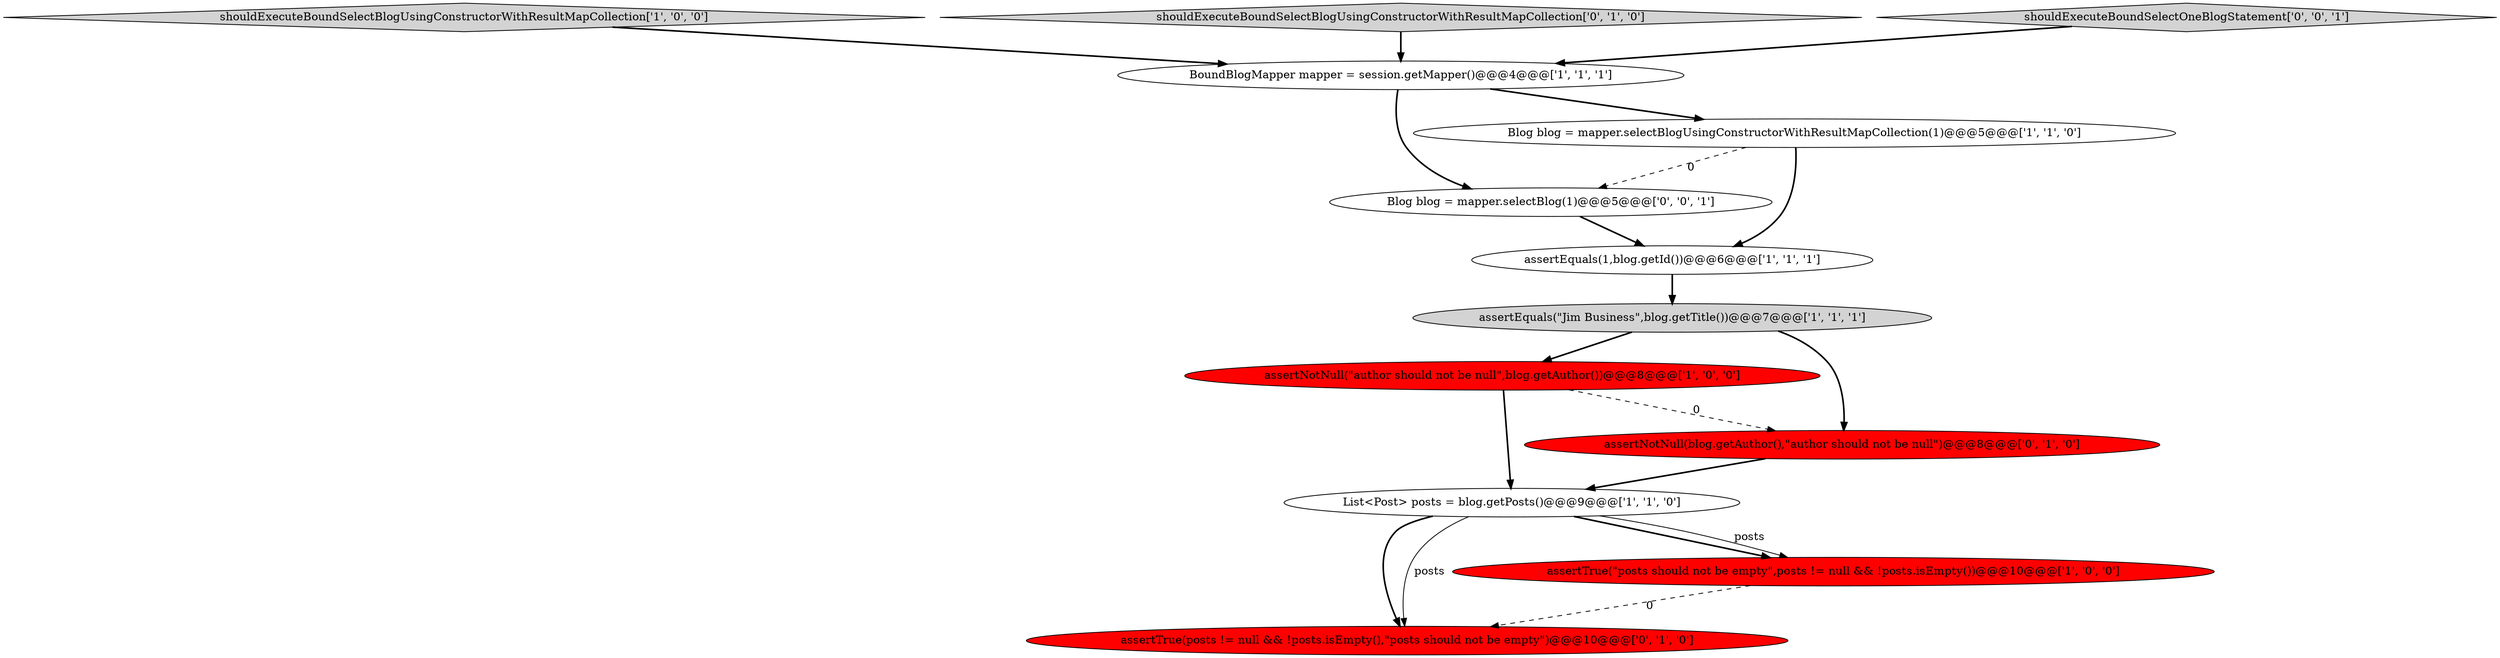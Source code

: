 digraph {
3 [style = filled, label = "shouldExecuteBoundSelectBlogUsingConstructorWithResultMapCollection['1', '0', '0']", fillcolor = lightgray, shape = diamond image = "AAA0AAABBB1BBB"];
10 [style = filled, label = "shouldExecuteBoundSelectBlogUsingConstructorWithResultMapCollection['0', '1', '0']", fillcolor = lightgray, shape = diamond image = "AAA0AAABBB2BBB"];
9 [style = filled, label = "assertTrue(posts != null && !posts.isEmpty(),\"posts should not be empty\")@@@10@@@['0', '1', '0']", fillcolor = red, shape = ellipse image = "AAA1AAABBB2BBB"];
0 [style = filled, label = "List<Post> posts = blog.getPosts()@@@9@@@['1', '1', '0']", fillcolor = white, shape = ellipse image = "AAA0AAABBB1BBB"];
5 [style = filled, label = "assertEquals(\"Jim Business\",blog.getTitle())@@@7@@@['1', '1', '1']", fillcolor = lightgray, shape = ellipse image = "AAA0AAABBB1BBB"];
1 [style = filled, label = "assertTrue(\"posts should not be empty\",posts != null && !posts.isEmpty())@@@10@@@['1', '0', '0']", fillcolor = red, shape = ellipse image = "AAA1AAABBB1BBB"];
7 [style = filled, label = "assertNotNull(\"author should not be null\",blog.getAuthor())@@@8@@@['1', '0', '0']", fillcolor = red, shape = ellipse image = "AAA1AAABBB1BBB"];
12 [style = filled, label = "Blog blog = mapper.selectBlog(1)@@@5@@@['0', '0', '1']", fillcolor = white, shape = ellipse image = "AAA0AAABBB3BBB"];
4 [style = filled, label = "assertEquals(1,blog.getId())@@@6@@@['1', '1', '1']", fillcolor = white, shape = ellipse image = "AAA0AAABBB1BBB"];
2 [style = filled, label = "BoundBlogMapper mapper = session.getMapper()@@@4@@@['1', '1', '1']", fillcolor = white, shape = ellipse image = "AAA0AAABBB1BBB"];
11 [style = filled, label = "shouldExecuteBoundSelectOneBlogStatement['0', '0', '1']", fillcolor = lightgray, shape = diamond image = "AAA0AAABBB3BBB"];
8 [style = filled, label = "assertNotNull(blog.getAuthor(),\"author should not be null\")@@@8@@@['0', '1', '0']", fillcolor = red, shape = ellipse image = "AAA1AAABBB2BBB"];
6 [style = filled, label = "Blog blog = mapper.selectBlogUsingConstructorWithResultMapCollection(1)@@@5@@@['1', '1', '0']", fillcolor = white, shape = ellipse image = "AAA0AAABBB1BBB"];
8->0 [style = bold, label=""];
5->7 [style = bold, label=""];
6->4 [style = bold, label=""];
5->8 [style = bold, label=""];
10->2 [style = bold, label=""];
0->9 [style = bold, label=""];
7->0 [style = bold, label=""];
1->9 [style = dashed, label="0"];
3->2 [style = bold, label=""];
12->4 [style = bold, label=""];
4->5 [style = bold, label=""];
2->6 [style = bold, label=""];
0->1 [style = bold, label=""];
11->2 [style = bold, label=""];
0->1 [style = solid, label="posts"];
2->12 [style = bold, label=""];
0->9 [style = solid, label="posts"];
6->12 [style = dashed, label="0"];
7->8 [style = dashed, label="0"];
}
